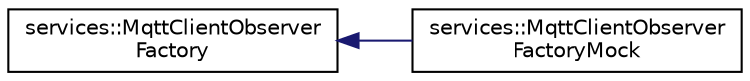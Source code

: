 digraph "Graphical Class Hierarchy"
{
 // INTERACTIVE_SVG=YES
  edge [fontname="Helvetica",fontsize="10",labelfontname="Helvetica",labelfontsize="10"];
  node [fontname="Helvetica",fontsize="10",shape=record];
  rankdir="LR";
  Node0 [label="services::MqttClientObserver\lFactory",height=0.2,width=0.4,color="black", fillcolor="white", style="filled",URL="$d5/dcc/classservices_1_1_mqtt_client_observer_factory.html"];
  Node0 -> Node1 [dir="back",color="midnightblue",fontsize="10",style="solid",fontname="Helvetica"];
  Node1 [label="services::MqttClientObserver\lFactoryMock",height=0.2,width=0.4,color="black", fillcolor="white", style="filled",URL="$da/dbb/classservices_1_1_mqtt_client_observer_factory_mock.html"];
}
